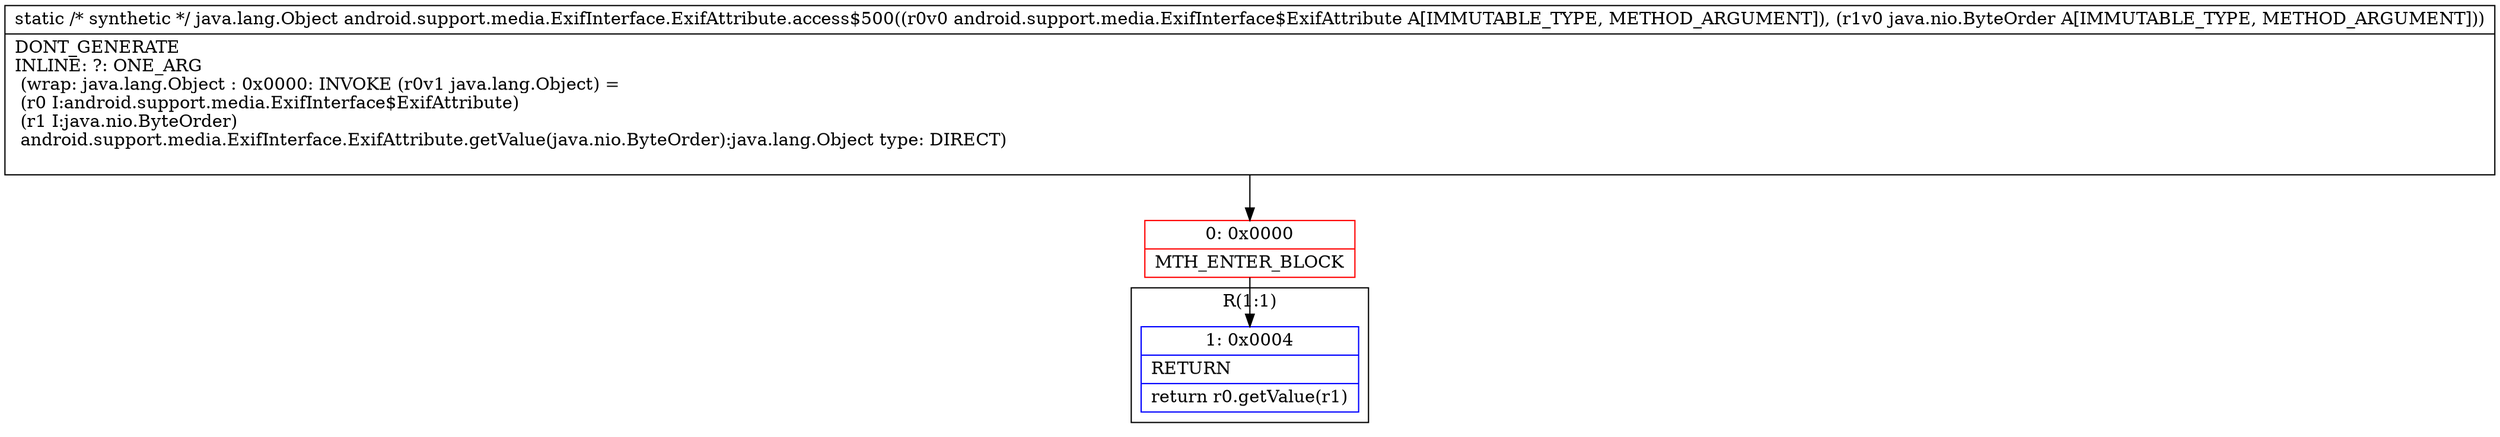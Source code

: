 digraph "CFG forandroid.support.media.ExifInterface.ExifAttribute.access$500(Landroid\/support\/media\/ExifInterface$ExifAttribute;Ljava\/nio\/ByteOrder;)Ljava\/lang\/Object;" {
subgraph cluster_Region_1760188113 {
label = "R(1:1)";
node [shape=record,color=blue];
Node_1 [shape=record,label="{1\:\ 0x0004|RETURN\l|return r0.getValue(r1)\l}"];
}
Node_0 [shape=record,color=red,label="{0\:\ 0x0000|MTH_ENTER_BLOCK\l}"];
MethodNode[shape=record,label="{static \/* synthetic *\/ java.lang.Object android.support.media.ExifInterface.ExifAttribute.access$500((r0v0 android.support.media.ExifInterface$ExifAttribute A[IMMUTABLE_TYPE, METHOD_ARGUMENT]), (r1v0 java.nio.ByteOrder A[IMMUTABLE_TYPE, METHOD_ARGUMENT]))  | DONT_GENERATE\lINLINE: ?: ONE_ARG  \l  (wrap: java.lang.Object : 0x0000: INVOKE  (r0v1 java.lang.Object) = \l  (r0 I:android.support.media.ExifInterface$ExifAttribute)\l  (r1 I:java.nio.ByteOrder)\l android.support.media.ExifInterface.ExifAttribute.getValue(java.nio.ByteOrder):java.lang.Object type: DIRECT)\l\l}"];
MethodNode -> Node_0;
Node_0 -> Node_1;
}


